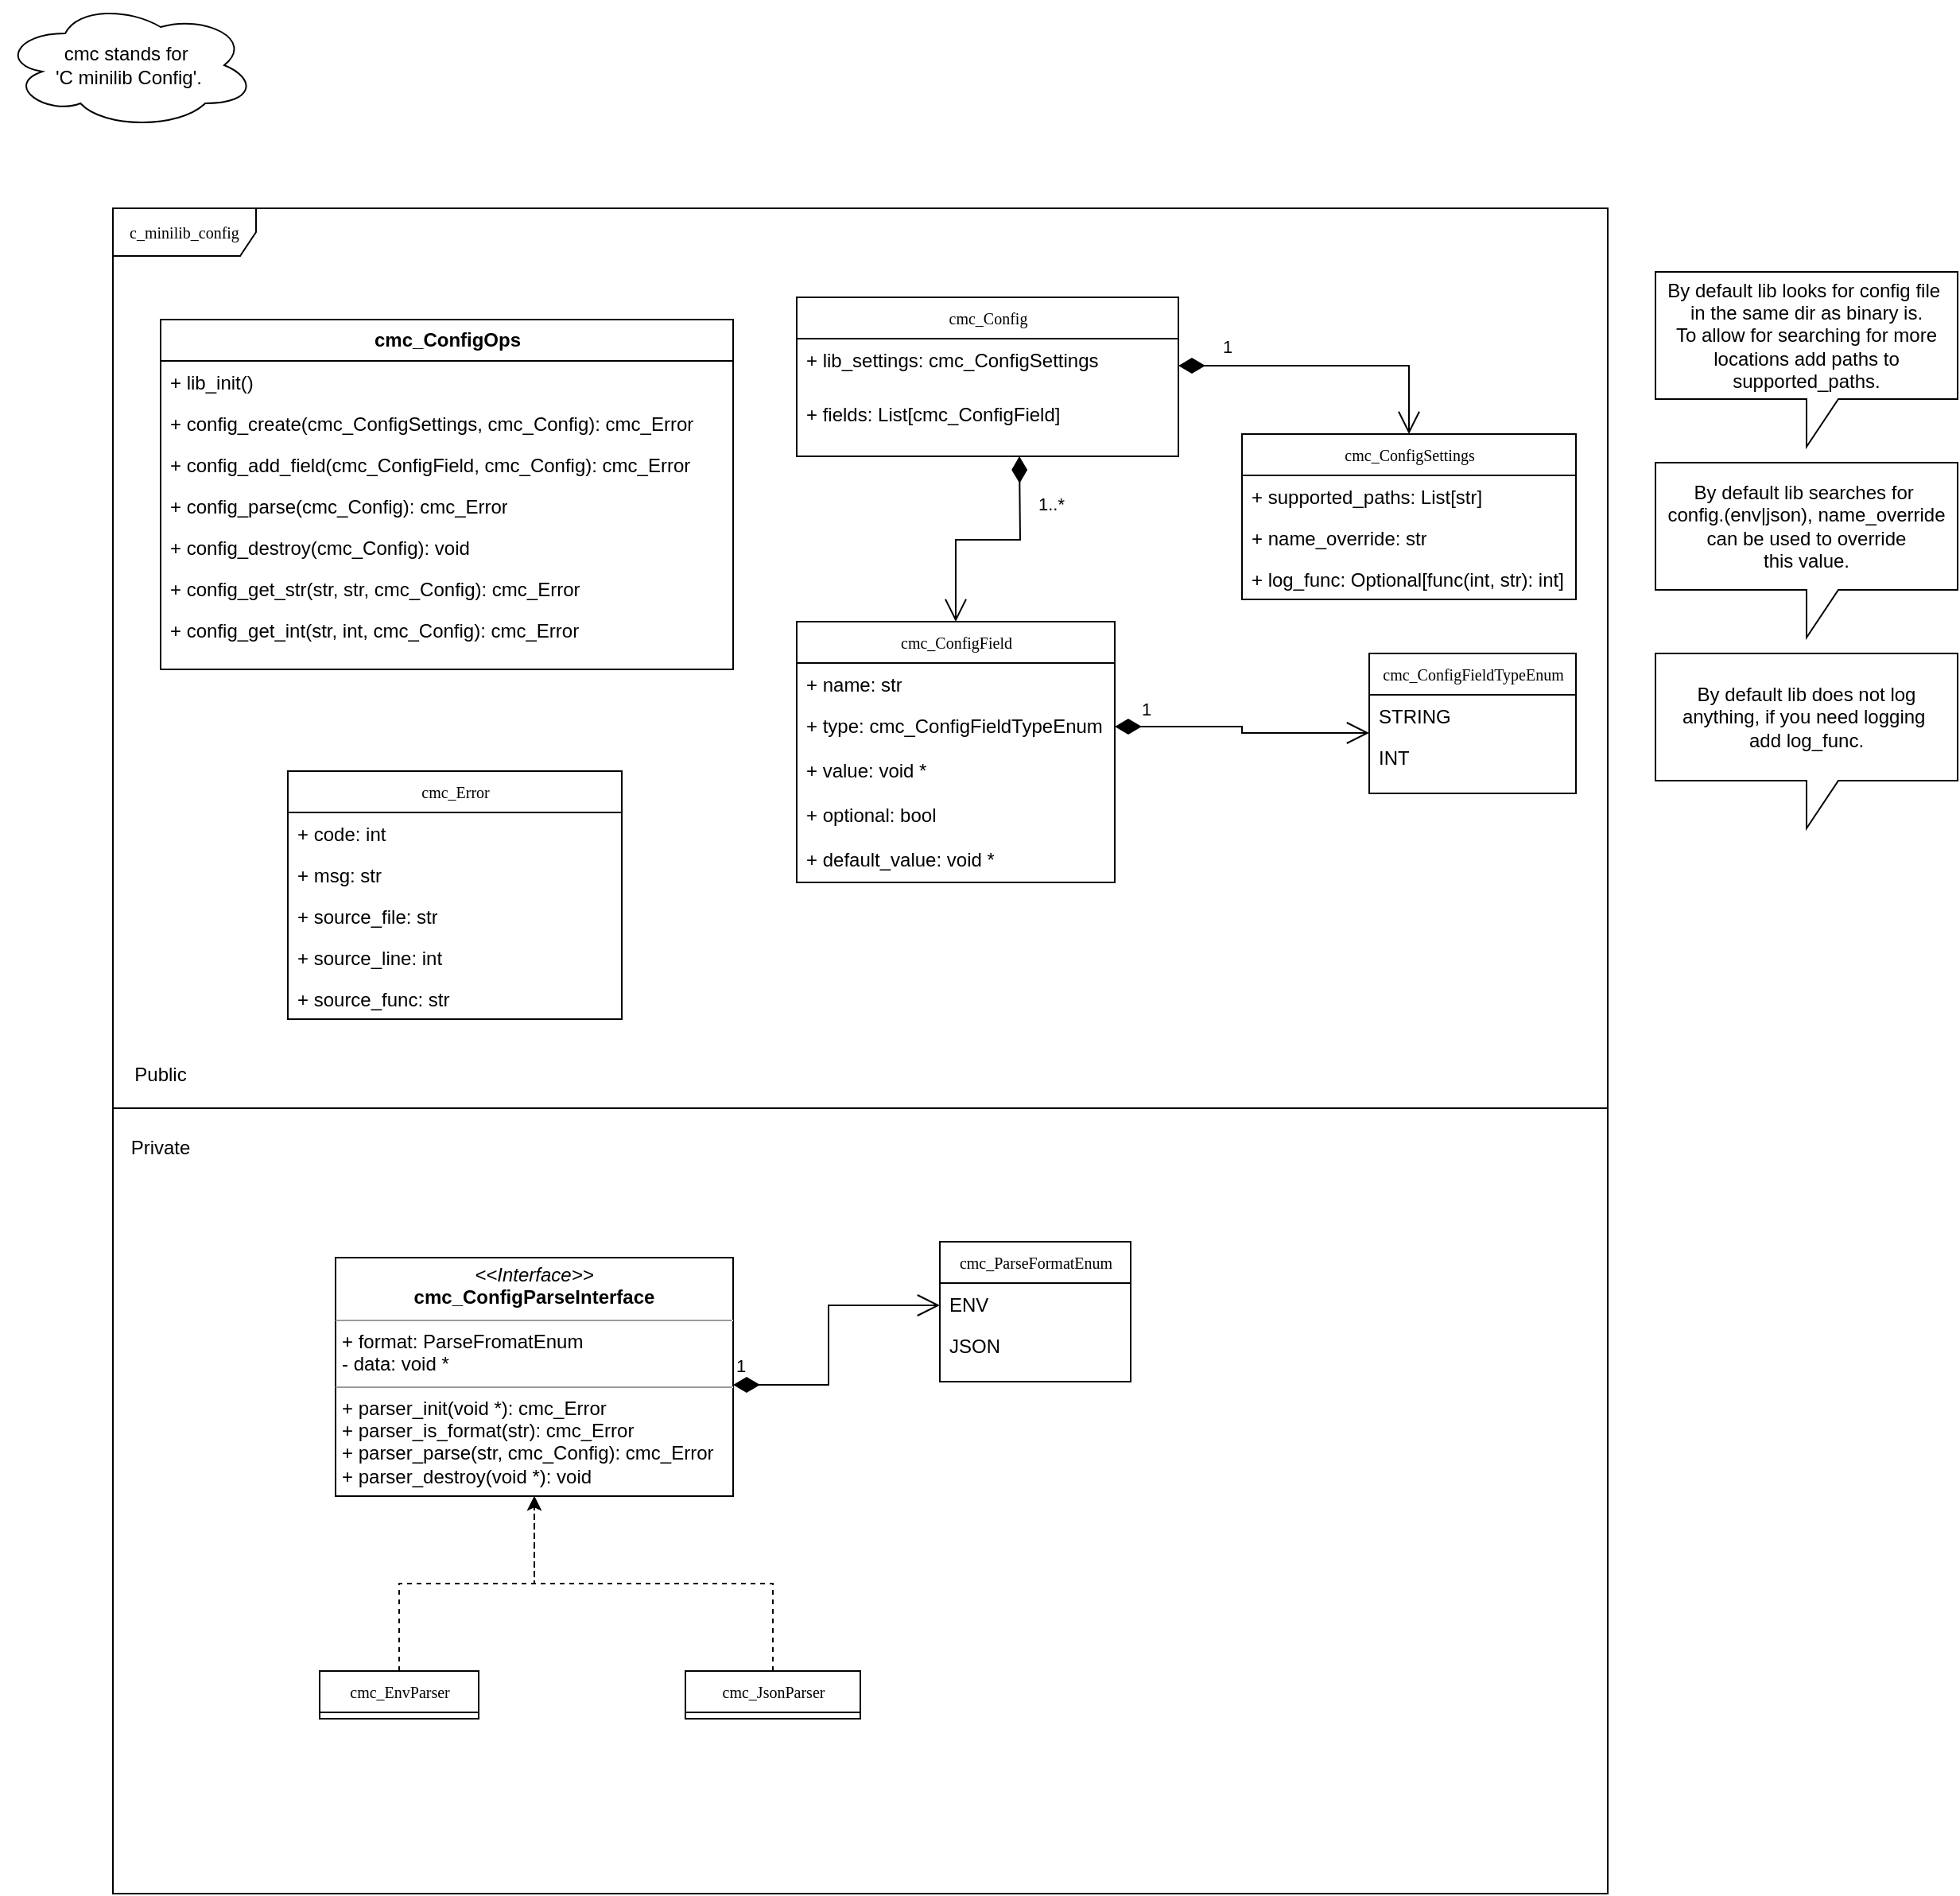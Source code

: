 <mxfile version="26.1.3" pages="2">
  <diagram name="Data structures" id="c4acf3e9-155e-7222-9cf6-157b1a14988f">
    <mxGraphModel dx="2106" dy="2691" grid="1" gridSize="10" guides="1" tooltips="1" connect="1" arrows="1" fold="1" page="1" pageScale="1" pageWidth="850" pageHeight="1100" background="none" math="0" shadow="0">
      <root>
        <mxCell id="0" />
        <mxCell id="1" parent="0" />
        <mxCell id="17acba5748e5396b-20" value="cmc_ConfigSettings" style="swimlane;html=1;fontStyle=0;childLayout=stackLayout;horizontal=1;startSize=26;fillColor=none;horizontalStack=0;resizeParent=1;resizeLast=0;collapsible=1;marginBottom=0;swimlaneFillColor=#ffffff;rounded=0;shadow=0;comic=0;labelBackgroundColor=none;strokeWidth=1;fontFamily=Verdana;fontSize=10;align=center;" parent="1" vertex="1">
          <mxGeometry x="730" y="182" width="210" height="104" as="geometry">
            <mxRectangle x="350" y="42" width="80" height="30" as="alternateBounds" />
          </mxGeometry>
        </mxCell>
        <mxCell id="17acba5748e5396b-21" value="+ supported_paths: List[str]" style="text;html=1;strokeColor=none;fillColor=none;align=left;verticalAlign=top;spacingLeft=4;spacingRight=4;whiteSpace=wrap;overflow=hidden;rotatable=0;points=[[0,0.5],[1,0.5]];portConstraint=eastwest;" parent="17acba5748e5396b-20" vertex="1">
          <mxGeometry y="26" width="210" height="26" as="geometry" />
        </mxCell>
        <mxCell id="17acba5748e5396b-24" value="+ name_override: str" style="text;html=1;strokeColor=none;fillColor=none;align=left;verticalAlign=top;spacingLeft=4;spacingRight=4;whiteSpace=wrap;overflow=hidden;rotatable=0;points=[[0,0.5],[1,0.5]];portConstraint=eastwest;" parent="17acba5748e5396b-20" vertex="1">
          <mxGeometry y="52" width="210" height="26" as="geometry" />
        </mxCell>
        <mxCell id="7bNe5wSm_ZK88d3_lxAd-1" value="+ log_func: Optional[func(int, str): int]" style="text;html=1;strokeColor=none;fillColor=none;align=left;verticalAlign=top;spacingLeft=4;spacingRight=4;whiteSpace=wrap;overflow=hidden;rotatable=0;points=[[0,0.5],[1,0.5]];portConstraint=eastwest;" vertex="1" parent="17acba5748e5396b-20">
          <mxGeometry y="78" width="210" height="26" as="geometry" />
        </mxCell>
        <mxCell id="fTavBBmCNY1JCzPe186X-1" value="cmc_Config" style="swimlane;html=1;fontStyle=0;childLayout=stackLayout;horizontal=1;startSize=26;fillColor=none;horizontalStack=0;resizeParent=1;resizeLast=0;collapsible=1;marginBottom=0;swimlaneFillColor=#ffffff;rounded=0;shadow=0;comic=0;labelBackgroundColor=none;strokeWidth=1;fontFamily=Verdana;fontSize=10;align=center;" parent="1" vertex="1">
          <mxGeometry x="450" y="96" width="240" height="100" as="geometry" />
        </mxCell>
        <mxCell id="fTavBBmCNY1JCzPe186X-3" value="+ lib_settings: cmc_ConfigSettings" style="text;html=1;strokeColor=none;fillColor=none;align=left;verticalAlign=top;spacingLeft=4;spacingRight=4;whiteSpace=wrap;overflow=hidden;rotatable=0;points=[[0,0.5],[1,0.5]];portConstraint=eastwest;" parent="fTavBBmCNY1JCzPe186X-1" vertex="1">
          <mxGeometry y="26" width="240" height="34" as="geometry" />
        </mxCell>
        <mxCell id="fTavBBmCNY1JCzPe186X-2" value="+ fields: List[cmc_ConfigField]" style="text;html=1;strokeColor=none;fillColor=none;align=left;verticalAlign=top;spacingLeft=4;spacingRight=4;whiteSpace=wrap;overflow=hidden;rotatable=0;points=[[0,0.5],[1,0.5]];portConstraint=eastwest;" parent="fTavBBmCNY1JCzPe186X-1" vertex="1">
          <mxGeometry y="60" width="240" height="26" as="geometry" />
        </mxCell>
        <mxCell id="fTavBBmCNY1JCzPe186X-5" value="cmc_ConfigField" style="swimlane;html=1;fontStyle=0;childLayout=stackLayout;horizontal=1;startSize=26;fillColor=none;horizontalStack=0;resizeParent=1;resizeLast=0;collapsible=1;marginBottom=0;swimlaneFillColor=#ffffff;rounded=0;shadow=0;comic=0;labelBackgroundColor=none;strokeWidth=1;fontFamily=Verdana;fontSize=10;align=center;" parent="1" vertex="1">
          <mxGeometry x="450" y="300" width="200" height="164" as="geometry" />
        </mxCell>
        <mxCell id="fTavBBmCNY1JCzPe186X-6" value="+ name: str" style="text;html=1;strokeColor=none;fillColor=none;align=left;verticalAlign=top;spacingLeft=4;spacingRight=4;whiteSpace=wrap;overflow=hidden;rotatable=0;points=[[0,0.5],[1,0.5]];portConstraint=eastwest;" parent="fTavBBmCNY1JCzPe186X-5" vertex="1">
          <mxGeometry y="26" width="200" height="26" as="geometry" />
        </mxCell>
        <mxCell id="fTavBBmCNY1JCzPe186X-7" value="+ type: cmc_ConfigFieldTypeEnum" style="text;html=1;strokeColor=none;fillColor=none;align=left;verticalAlign=top;spacingLeft=4;spacingRight=4;whiteSpace=wrap;overflow=hidden;rotatable=0;points=[[0,0.5],[1,0.5]];portConstraint=eastwest;" parent="fTavBBmCNY1JCzPe186X-5" vertex="1">
          <mxGeometry y="52" width="200" height="28" as="geometry" />
        </mxCell>
        <mxCell id="fTavBBmCNY1JCzPe186X-14" value="+ value: void *" style="text;html=1;strokeColor=none;fillColor=none;align=left;verticalAlign=top;spacingLeft=4;spacingRight=4;whiteSpace=wrap;overflow=hidden;rotatable=0;points=[[0,0.5],[1,0.5]];portConstraint=eastwest;" parent="fTavBBmCNY1JCzPe186X-5" vertex="1">
          <mxGeometry y="80" width="200" height="28" as="geometry" />
        </mxCell>
        <mxCell id="lc1ZYweIaqk8mt9GpcHj-3" value="+ optional: bool" style="text;html=1;strokeColor=none;fillColor=none;align=left;verticalAlign=top;spacingLeft=4;spacingRight=4;whiteSpace=wrap;overflow=hidden;rotatable=0;points=[[0,0.5],[1,0.5]];portConstraint=eastwest;" vertex="1" parent="fTavBBmCNY1JCzPe186X-5">
          <mxGeometry y="108" width="200" height="28" as="geometry" />
        </mxCell>
        <mxCell id="lc1ZYweIaqk8mt9GpcHj-2" value="+ default_value: void *" style="text;html=1;strokeColor=none;fillColor=none;align=left;verticalAlign=top;spacingLeft=4;spacingRight=4;whiteSpace=wrap;overflow=hidden;rotatable=0;points=[[0,0.5],[1,0.5]];portConstraint=eastwest;" vertex="1" parent="fTavBBmCNY1JCzPe186X-5">
          <mxGeometry y="136" width="200" height="28" as="geometry" />
        </mxCell>
        <mxCell id="fTavBBmCNY1JCzPe186X-10" value="cmc_ConfigFieldTypeEnum" style="swimlane;html=1;fontStyle=0;childLayout=stackLayout;horizontal=1;startSize=26;fillColor=none;horizontalStack=0;resizeParent=1;resizeLast=0;collapsible=1;marginBottom=0;swimlaneFillColor=#ffffff;rounded=0;shadow=0;comic=0;labelBackgroundColor=none;strokeWidth=1;fontFamily=Verdana;fontSize=10;align=center;" parent="1" vertex="1">
          <mxGeometry x="810" y="320" width="130" height="88" as="geometry" />
        </mxCell>
        <mxCell id="fTavBBmCNY1JCzPe186X-11" value="STRING" style="text;html=1;strokeColor=none;fillColor=none;align=left;verticalAlign=top;spacingLeft=4;spacingRight=4;whiteSpace=wrap;overflow=hidden;rotatable=0;points=[[0,0.5],[1,0.5]];portConstraint=eastwest;" parent="fTavBBmCNY1JCzPe186X-10" vertex="1">
          <mxGeometry y="26" width="130" height="26" as="geometry" />
        </mxCell>
        <mxCell id="fTavBBmCNY1JCzPe186X-12" value="INT" style="text;html=1;strokeColor=none;fillColor=none;align=left;verticalAlign=top;spacingLeft=4;spacingRight=4;whiteSpace=wrap;overflow=hidden;rotatable=0;points=[[0,0.5],[1,0.5]];portConstraint=eastwest;" parent="fTavBBmCNY1JCzPe186X-10" vertex="1">
          <mxGeometry y="52" width="130" height="26" as="geometry" />
        </mxCell>
        <mxCell id="fTavBBmCNY1JCzPe186X-25" value="1" style="endArrow=open;html=1;endSize=12;startArrow=diamondThin;startSize=14;startFill=1;edgeStyle=orthogonalEdgeStyle;align=left;verticalAlign=bottom;rounded=0;entryX=0;entryY=0.923;entryDx=0;entryDy=0;entryPerimeter=0;exitX=1;exitY=0.5;exitDx=0;exitDy=0;" parent="1" edge="1" target="fTavBBmCNY1JCzPe186X-11" source="fTavBBmCNY1JCzPe186X-7">
          <mxGeometry x="-0.818" y="2" relative="1" as="geometry">
            <mxPoint x="650" y="348" as="sourcePoint" />
            <mxPoint x="760" y="348" as="targetPoint" />
            <mxPoint as="offset" />
          </mxGeometry>
        </mxCell>
        <mxCell id="fTavBBmCNY1JCzPe186X-26" value="1..*" style="endArrow=open;html=1;endSize=12;startArrow=diamondThin;startSize=14;startFill=1;edgeStyle=orthogonalEdgeStyle;align=left;verticalAlign=bottom;rounded=0;entryX=0.5;entryY=0;entryDx=0;entryDy=0;" parent="1" target="fTavBBmCNY1JCzPe186X-5" edge="1">
          <mxGeometry x="-0.455" y="10" relative="1" as="geometry">
            <mxPoint x="590" y="196" as="sourcePoint" />
            <mxPoint x="730" y="186" as="targetPoint" />
            <mxPoint as="offset" />
          </mxGeometry>
        </mxCell>
        <mxCell id="fTavBBmCNY1JCzPe186X-27" value="1" style="endArrow=open;html=1;endSize=12;startArrow=diamondThin;startSize=14;startFill=1;edgeStyle=orthogonalEdgeStyle;align=left;verticalAlign=bottom;rounded=0;entryX=0.5;entryY=0;entryDx=0;entryDy=0;" parent="1" source="fTavBBmCNY1JCzPe186X-3" target="17acba5748e5396b-20" edge="1">
          <mxGeometry x="-0.728" y="3" relative="1" as="geometry">
            <mxPoint x="660" y="126" as="sourcePoint" />
            <mxPoint x="820" y="126" as="targetPoint" />
            <mxPoint as="offset" />
          </mxGeometry>
        </mxCell>
        <mxCell id="fTavBBmCNY1JCzPe186X-28" value="&lt;b style=&quot;font-family: Helvetica; font-size: 12px;&quot;&gt;cmc_ConfigOps&lt;/b&gt;" style="swimlane;html=1;fontStyle=0;childLayout=stackLayout;horizontal=1;startSize=26;fillColor=none;horizontalStack=0;resizeParent=1;resizeLast=0;collapsible=1;marginBottom=0;swimlaneFillColor=#ffffff;rounded=0;shadow=0;comic=0;labelBackgroundColor=none;strokeWidth=1;fontFamily=Verdana;fontSize=10;align=center;" parent="1" vertex="1">
          <mxGeometry x="50" y="110" width="360" height="220" as="geometry" />
        </mxCell>
        <mxCell id="fTavBBmCNY1JCzPe186X-30" value="+ lib_init()" style="text;html=1;strokeColor=none;fillColor=none;align=left;verticalAlign=top;spacingLeft=4;spacingRight=4;whiteSpace=wrap;overflow=hidden;rotatable=0;points=[[0,0.5],[1,0.5]];portConstraint=eastwest;" parent="fTavBBmCNY1JCzPe186X-28" vertex="1">
          <mxGeometry y="26" width="360" height="26" as="geometry" />
        </mxCell>
        <mxCell id="fTavBBmCNY1JCzPe186X-31" value="&lt;div&gt;+ config_create(cmc_ConfigSettings, cmc_Config): cmc_Error&lt;/div&gt;&lt;div&gt;&lt;br&gt;&lt;/div&gt;" style="text;html=1;strokeColor=none;fillColor=none;align=left;verticalAlign=top;spacingLeft=4;spacingRight=4;whiteSpace=wrap;overflow=hidden;rotatable=0;points=[[0,0.5],[1,0.5]];portConstraint=eastwest;" parent="fTavBBmCNY1JCzPe186X-28" vertex="1">
          <mxGeometry y="52" width="360" height="26" as="geometry" />
        </mxCell>
        <mxCell id="fTavBBmCNY1JCzPe186X-32" value="+ config_add_field(cmc_ConfigField, cmc_Config): cmc_Error" style="text;html=1;strokeColor=none;fillColor=none;align=left;verticalAlign=top;spacingLeft=4;spacingRight=4;whiteSpace=wrap;overflow=hidden;rotatable=0;points=[[0,0.5],[1,0.5]];portConstraint=eastwest;" parent="fTavBBmCNY1JCzPe186X-28" vertex="1">
          <mxGeometry y="78" width="360" height="26" as="geometry" />
        </mxCell>
        <mxCell id="fTavBBmCNY1JCzPe186X-33" value="&lt;div&gt;+ config_parse(cmc_Config): cmc_Error&lt;/div&gt;&lt;div&gt;&lt;br&gt;&lt;/div&gt;" style="text;html=1;strokeColor=none;fillColor=none;align=left;verticalAlign=top;spacingLeft=4;spacingRight=4;whiteSpace=wrap;overflow=hidden;rotatable=0;points=[[0,0.5],[1,0.5]];portConstraint=eastwest;" parent="fTavBBmCNY1JCzPe186X-28" vertex="1">
          <mxGeometry y="104" width="360" height="26" as="geometry" />
        </mxCell>
        <mxCell id="fTavBBmCNY1JCzPe186X-34" value="&lt;div&gt;+ config_destroy(cmc_Config): void&lt;/div&gt;&lt;div&gt;&lt;br&gt;&lt;/div&gt;&lt;div&gt;&lt;br&gt;&lt;/div&gt;" style="text;html=1;strokeColor=none;fillColor=none;align=left;verticalAlign=top;spacingLeft=4;spacingRight=4;whiteSpace=wrap;overflow=hidden;rotatable=0;points=[[0,0.5],[1,0.5]];portConstraint=eastwest;" parent="fTavBBmCNY1JCzPe186X-28" vertex="1">
          <mxGeometry y="130" width="360" height="26" as="geometry" />
        </mxCell>
        <mxCell id="fTavBBmCNY1JCzPe186X-35" value="+ config_get_str(str, str, cmc_Config): cmc_Error" style="text;html=1;strokeColor=none;fillColor=none;align=left;verticalAlign=top;spacingLeft=4;spacingRight=4;whiteSpace=wrap;overflow=hidden;rotatable=0;points=[[0,0.5],[1,0.5]];portConstraint=eastwest;" parent="fTavBBmCNY1JCzPe186X-28" vertex="1">
          <mxGeometry y="156" width="360" height="26" as="geometry" />
        </mxCell>
        <mxCell id="fTavBBmCNY1JCzPe186X-36" value="&lt;span style=&quot;text-wrap-mode: nowrap;&quot;&gt;+ config_get_int(str, int, cmc_Config): cmc_Error&lt;/span&gt;" style="text;html=1;strokeColor=none;fillColor=none;align=left;verticalAlign=top;spacingLeft=4;spacingRight=4;whiteSpace=wrap;overflow=hidden;rotatable=0;points=[[0,0.5],[1,0.5]];portConstraint=eastwest;" parent="fTavBBmCNY1JCzPe186X-28" vertex="1">
          <mxGeometry y="182" width="360" height="26" as="geometry" />
        </mxCell>
        <mxCell id="fTavBBmCNY1JCzPe186X-44" value="Public" style="text;html=1;align=center;verticalAlign=middle;whiteSpace=wrap;rounded=0;" parent="1" vertex="1">
          <mxGeometry x="20" y="570" width="60" height="30" as="geometry" />
        </mxCell>
        <mxCell id="fTavBBmCNY1JCzPe186X-45" value="Private" style="text;html=1;align=center;verticalAlign=middle;whiteSpace=wrap;rounded=0;" parent="1" vertex="1">
          <mxGeometry x="20" y="616" width="60" height="30" as="geometry" />
        </mxCell>
        <mxCell id="fTavBBmCNY1JCzPe186X-46" value="cmc_ParseFormatEnum" style="swimlane;html=1;fontStyle=0;childLayout=stackLayout;horizontal=1;startSize=26;fillColor=none;horizontalStack=0;resizeParent=1;resizeLast=0;collapsible=1;marginBottom=0;swimlaneFillColor=#ffffff;rounded=0;shadow=0;comic=0;labelBackgroundColor=none;strokeWidth=1;fontFamily=Verdana;fontSize=10;align=center;" parent="1" vertex="1">
          <mxGeometry x="540" y="690" width="120" height="88" as="geometry" />
        </mxCell>
        <mxCell id="fTavBBmCNY1JCzPe186X-47" value="ENV" style="text;html=1;strokeColor=none;fillColor=none;align=left;verticalAlign=top;spacingLeft=4;spacingRight=4;whiteSpace=wrap;overflow=hidden;rotatable=0;points=[[0,0.5],[1,0.5]];portConstraint=eastwest;" parent="fTavBBmCNY1JCzPe186X-46" vertex="1">
          <mxGeometry y="26" width="120" height="26" as="geometry" />
        </mxCell>
        <mxCell id="fTavBBmCNY1JCzPe186X-48" value="JSON" style="text;html=1;strokeColor=none;fillColor=none;align=left;verticalAlign=top;spacingLeft=4;spacingRight=4;whiteSpace=wrap;overflow=hidden;rotatable=0;points=[[0,0.5],[1,0.5]];portConstraint=eastwest;" parent="fTavBBmCNY1JCzPe186X-46" vertex="1">
          <mxGeometry y="52" width="120" height="26" as="geometry" />
        </mxCell>
        <mxCell id="fTavBBmCNY1JCzPe186X-52" value="&lt;p style=&quot;margin:0px;margin-top:4px;text-align:center;&quot;&gt;&lt;i&gt;&amp;lt;&amp;lt;Interface&amp;gt;&amp;gt;&lt;/i&gt;&lt;br&gt;&lt;b&gt;cmc_ConfigParseInterface&lt;/b&gt;&lt;/p&gt;&lt;hr size=&quot;1&quot;&gt;&lt;p style=&quot;margin:0px;margin-left:4px;&quot;&gt;+ format: ParseFromatEnum&lt;br&gt;&lt;/p&gt;&lt;p style=&quot;margin:0px;margin-left:4px;&quot;&gt;- data: void *&lt;/p&gt;&lt;hr size=&quot;1&quot;&gt;&lt;p style=&quot;margin:0px;margin-left:4px;&quot;&gt;+ parser_init(void *): cmc_Error&lt;br&gt;+ parser_is_format(str): cmc_Error&lt;/p&gt;&lt;p style=&quot;margin:0px;margin-left:4px;&quot;&gt;+ parser_parse(str, cmc_Config): cmc_Error&lt;br&gt;+ parser_destroy(void *): void&lt;/p&gt;" style="verticalAlign=top;align=left;overflow=fill;fontSize=12;fontFamily=Helvetica;html=1;rounded=0;shadow=0;comic=0;labelBackgroundColor=none;strokeWidth=1" parent="1" vertex="1">
          <mxGeometry x="160" y="700" width="250" height="150" as="geometry" />
        </mxCell>
        <mxCell id="fTavBBmCNY1JCzPe186X-64" value="" style="edgeStyle=orthogonalEdgeStyle;rounded=0;orthogonalLoop=1;jettySize=auto;html=1;dashed=1;" parent="1" source="fTavBBmCNY1JCzPe186X-54" target="fTavBBmCNY1JCzPe186X-52" edge="1">
          <mxGeometry relative="1" as="geometry" />
        </mxCell>
        <mxCell id="fTavBBmCNY1JCzPe186X-54" value="cmc_EnvParser" style="swimlane;html=1;fontStyle=0;childLayout=stackLayout;horizontal=1;startSize=26;fillColor=none;horizontalStack=0;resizeParent=1;resizeLast=0;collapsible=1;marginBottom=0;swimlaneFillColor=#ffffff;rounded=0;shadow=0;comic=0;labelBackgroundColor=none;strokeWidth=1;fontFamily=Verdana;fontSize=10;align=center;" parent="1" vertex="1" collapsed="1">
          <mxGeometry x="150" y="960" width="100" height="30" as="geometry">
            <mxRectangle x="60" y="770" width="160" height="70" as="alternateBounds" />
          </mxGeometry>
        </mxCell>
        <mxCell id="fTavBBmCNY1JCzPe186X-66" value="" style="edgeStyle=orthogonalEdgeStyle;rounded=0;orthogonalLoop=1;jettySize=auto;html=1;entryX=0.5;entryY=1;entryDx=0;entryDy=0;dashed=1;" parent="1" source="fTavBBmCNY1JCzPe186X-62" target="fTavBBmCNY1JCzPe186X-52" edge="1">
          <mxGeometry relative="1" as="geometry">
            <mxPoint x="460" y="845" as="targetPoint" />
          </mxGeometry>
        </mxCell>
        <mxCell id="fTavBBmCNY1JCzPe186X-62" value="cmc_JsonParser" style="swimlane;html=1;fontStyle=0;childLayout=stackLayout;horizontal=1;startSize=26;fillColor=none;horizontalStack=0;resizeParent=1;resizeLast=0;collapsible=1;marginBottom=0;swimlaneFillColor=#ffffff;rounded=0;shadow=0;comic=0;labelBackgroundColor=none;strokeWidth=1;fontFamily=Verdana;fontSize=10;align=center;" parent="1" vertex="1" collapsed="1">
          <mxGeometry x="380" y="960" width="110" height="30" as="geometry">
            <mxRectangle x="290" y="770" width="160" height="70" as="alternateBounds" />
          </mxGeometry>
        </mxCell>
        <mxCell id="fTavBBmCNY1JCzPe186X-67" value="1" style="endArrow=open;html=1;endSize=12;startArrow=diamondThin;startSize=14;startFill=1;edgeStyle=orthogonalEdgeStyle;align=left;verticalAlign=bottom;rounded=0;" parent="1" edge="1">
          <mxGeometry x="-1" y="3" relative="1" as="geometry">
            <mxPoint x="410" y="780" as="sourcePoint" />
            <mxPoint x="540" y="730" as="targetPoint" />
            <Array as="points">
              <mxPoint x="470" y="780" />
              <mxPoint x="470" y="730" />
            </Array>
          </mxGeometry>
        </mxCell>
        <mxCell id="fTavBBmCNY1JCzPe186X-71" value="cmc stands for&amp;nbsp;&lt;div&gt;&#39;C minilib Config&#39;.&lt;/div&gt;" style="ellipse;shape=cloud;whiteSpace=wrap;html=1;" parent="1" vertex="1">
          <mxGeometry x="-50" y="-90" width="160" height="80" as="geometry" />
        </mxCell>
        <mxCell id="JeHgaarmfqv1zzxnwQzg-4" value="By default lib searches for&amp;nbsp;&lt;br&gt;config.(env|json), name_override can be used to override&lt;div&gt;this value.&lt;/div&gt;" style="shape=callout;whiteSpace=wrap;html=1;perimeter=calloutPerimeter;" vertex="1" parent="1">
          <mxGeometry x="990" y="200" width="190" height="110" as="geometry" />
        </mxCell>
        <mxCell id="JeHgaarmfqv1zzxnwQzg-6" value="By default lib looks for config file&amp;nbsp;&lt;div&gt;in the same dir as binary is.&lt;/div&gt;&lt;div&gt;To allow for searching for more locations add paths to supported_paths.&lt;/div&gt;" style="shape=callout;whiteSpace=wrap;html=1;perimeter=calloutPerimeter;" vertex="1" parent="1">
          <mxGeometry x="990" y="80" width="190" height="110" as="geometry" />
        </mxCell>
        <mxCell id="fTavBBmCNY1JCzPe186X-43" value="" style="endArrow=none;html=1;rounded=0;" parent="1" edge="1">
          <mxGeometry width="50" height="50" relative="1" as="geometry">
            <mxPoint x="20" y="606" as="sourcePoint" />
            <mxPoint x="960" y="606" as="targetPoint" />
          </mxGeometry>
        </mxCell>
        <mxCell id="7bNe5wSm_ZK88d3_lxAd-2" value="By default lib does not log anything, if you need logging&amp;nbsp;&lt;br&gt;&lt;div&gt;add log_func.&lt;/div&gt;" style="shape=callout;whiteSpace=wrap;html=1;perimeter=calloutPerimeter;" vertex="1" parent="1">
          <mxGeometry x="990" y="320" width="190" height="110" as="geometry" />
        </mxCell>
        <mxCell id="BcuSxMNXjEnMker8WTlD-1" value="c_minilib_config" style="shape=umlFrame;whiteSpace=wrap;html=1;rounded=0;shadow=0;comic=0;labelBackgroundColor=none;strokeWidth=1;fontFamily=Verdana;fontSize=10;align=center;width=90;height=30;movable=1;resizable=1;rotatable=1;deletable=1;editable=1;locked=0;connectable=1;" vertex="1" parent="1">
          <mxGeometry x="20" y="40" width="940" height="1060" as="geometry" />
        </mxCell>
        <mxCell id="GeaBF2BKT7LQGTWZqZx1-1" value="cmc_Error" style="swimlane;html=1;fontStyle=0;childLayout=stackLayout;horizontal=1;startSize=26;fillColor=none;horizontalStack=0;resizeParent=1;resizeLast=0;collapsible=1;marginBottom=0;swimlaneFillColor=#ffffff;rounded=0;shadow=0;comic=0;labelBackgroundColor=none;strokeWidth=1;fontFamily=Verdana;fontSize=10;align=center;" vertex="1" parent="1">
          <mxGeometry x="130" y="394" width="210" height="156" as="geometry">
            <mxRectangle x="350" y="42" width="80" height="30" as="alternateBounds" />
          </mxGeometry>
        </mxCell>
        <mxCell id="GeaBF2BKT7LQGTWZqZx1-2" value="+ code: int" style="text;html=1;strokeColor=none;fillColor=none;align=left;verticalAlign=top;spacingLeft=4;spacingRight=4;whiteSpace=wrap;overflow=hidden;rotatable=0;points=[[0,0.5],[1,0.5]];portConstraint=eastwest;" vertex="1" parent="GeaBF2BKT7LQGTWZqZx1-1">
          <mxGeometry y="26" width="210" height="26" as="geometry" />
        </mxCell>
        <mxCell id="GeaBF2BKT7LQGTWZqZx1-3" value="+ msg: str" style="text;html=1;strokeColor=none;fillColor=none;align=left;verticalAlign=top;spacingLeft=4;spacingRight=4;whiteSpace=wrap;overflow=hidden;rotatable=0;points=[[0,0.5],[1,0.5]];portConstraint=eastwest;" vertex="1" parent="GeaBF2BKT7LQGTWZqZx1-1">
          <mxGeometry y="52" width="210" height="26" as="geometry" />
        </mxCell>
        <mxCell id="GeaBF2BKT7LQGTWZqZx1-4" value="+ source_file: str&lt;span style=&quot;color: rgba(0, 0, 0, 0); font-family: monospace; font-size: 0px; text-wrap-mode: nowrap;&quot;&gt;%3CmxGraphModel%3E%3Croot%3E%3CmxCell%20id%3D%220%22%2F%3E%3CmxCell%20id%3D%221%22%20parent%3D%220%22%2F%3E%3CmxCell%20id%3D%222%22%20value%3D%22cmc_ConfigSettings%22%20style%3D%22swimlane%3Bhtml%3D1%3BfontStyle%3D0%3BchildLayout%3DstackLayout%3Bhorizontal%3D1%3BstartSize%3D26%3BfillColor%3Dnone%3BhorizontalStack%3D0%3BresizeParent%3D1%3BresizeLast%3D0%3Bcollapsible%3D1%3BmarginBottom%3D0%3BswimlaneFillColor%3D%23ffffff%3Brounded%3D0%3Bshadow%3D0%3Bcomic%3D0%3BlabelBackgroundColor%3Dnone%3BstrokeWidth%3D1%3BfontFamily%3DVerdana%3BfontSize%3D10%3Balign%3Dcenter%3B%22%20vertex%3D%221%22%20parent%3D%221%22%3E%3CmxGeometry%20x%3D%22730%22%20y%3D%22182%22%20width%3D%22210%22%20height%3D%22104%22%20as%3D%22geometry%22%3E%3CmxRectangle%20x%3D%22350%22%20y%3D%2242%22%20width%3D%2280%22%20height%3D%2230%22%20as%3D%22alternateBounds%22%2F%3E%3C%2FmxGeometry%3E%3C%2FmxCell%3E%3CmxCell%20id%3D%223%22%20value%3D%22%2B%20supported_paths%3A%20List%5Bstr%5D%22%20style%3D%22text%3Bhtml%3D1%3BstrokeColor%3Dnone%3BfillColor%3Dnone%3Balign%3Dleft%3BverticalAlign%3Dtop%3BspacingLeft%3D4%3BspacingRight%3D4%3BwhiteSpace%3Dwrap%3Boverflow%3Dhidden%3Brotatable%3D0%3Bpoints%3D%5B%5B0%2C0.5%5D%2C%5B1%2C0.5%5D%5D%3BportConstraint%3Deastwest%3B%22%20vertex%3D%221%22%20parent%3D%222%22%3E%3CmxGeometry%20y%3D%2226%22%20width%3D%22210%22%20height%3D%2226%22%20as%3D%22geometry%22%2F%3E%3C%2FmxCell%3E%3CmxCell%20id%3D%224%22%20value%3D%22%2B%20name_override%3A%20str%22%20style%3D%22text%3Bhtml%3D1%3BstrokeColor%3Dnone%3BfillColor%3Dnone%3Balign%3Dleft%3BverticalAlign%3Dtop%3BspacingLeft%3D4%3BspacingRight%3D4%3BwhiteSpace%3Dwrap%3Boverflow%3Dhidden%3Brotatable%3D0%3Bpoints%3D%5B%5B0%2C0.5%5D%2C%5B1%2C0.5%5D%5D%3BportConstraint%3Deastwest%3B%22%20vertex%3D%221%22%20parent%3D%222%22%3E%3CmxGeometry%20y%3D%2252%22%20width%3D%22210%22%20height%3D%2226%22%20as%3D%22geometry%22%2F%3E%3C%2FmxCell%3E%3CmxCell%20id%3D%225%22%20value%3D%22%2B%20log_func%3A%20Optional%5Bfunc(int%2C%20str)%3A%20int%5D%22%20style%3D%22text%3Bhtml%3D1%3BstrokeColor%3Dnone%3BfillColor%3Dnone%3Balign%3Dleft%3BverticalAlign%3Dtop%3BspacingLeft%3D4%3BspacingRight%3D4%3BwhiteSpace%3Dwrap%3Boverflow%3Dhidden%3Brotatable%3D0%3Bpoints%3D%5B%5B0%2C0.5%5D%2C%5B1%2C0.5%5D%5D%3BportConstraint%3Deastwest%3B%22%20vertex%3D%221%22%20parent%3D%222%22%3E%3CmxGeometry%20y%3D%2278%22%20width%3D%22210%22%20height%3D%2226%22%20as%3D%22geometry%22%2F%3E%3C%2FmxCell%3E%3C%2Froot%3E%3C%2FmxGraphModel%3E&lt;/span&gt;" style="text;html=1;strokeColor=none;fillColor=none;align=left;verticalAlign=top;spacingLeft=4;spacingRight=4;whiteSpace=wrap;overflow=hidden;rotatable=0;points=[[0,0.5],[1,0.5]];portConstraint=eastwest;" vertex="1" parent="GeaBF2BKT7LQGTWZqZx1-1">
          <mxGeometry y="78" width="210" height="26" as="geometry" />
        </mxCell>
        <mxCell id="GeaBF2BKT7LQGTWZqZx1-9" value="+ source_line: int&lt;span style=&quot;color: rgba(0, 0, 0, 0); font-family: monospace; font-size: 0px; text-wrap-mode: nowrap;&quot;&gt;%3CmxGraphModel%3E%3Croot%3E%3CmxCell%20id%3D%220%22%2F%3E%3CmxCell%20id%3D%221%22%20parent%3D%220%22%2F%3E%3CmxCell%20id%3D%222%22%20value%3D%22cmc_ConfigSettings%22%20style%3D%22swimlane%3Bhtml%3D1%3BfontStyle%3D0%3BchildLayout%3DstackLayout%3Bhorizontal%3D1%3BstartSize%3D26%3BfillColor%3Dnone%3BhorizontalStack%3D0%3BresizeParent%3D1%3BresizeLast%3D0%3Bcollapsible%3D1%3BmarginBottom%3D0%3BswimlaneFillColor%3D%23ffffff%3Brounded%3D0%3Bshadow%3D0%3Bcomic%3D0%3BlabelBackgroundColor%3Dnone%3BstrokeWidth%3D1%3BfontFamily%3DVerdana%3BfontSize%3D10%3Balign%3Dcenter%3B%22%20vertex%3D%221%22%20parent%3D%221%22%3E%3CmxGeometry%20x%3D%22730%22%20y%3D%22182%22%20width%3D%22210%22%20height%3D%22104%22%20as%3D%22geometry%22%3E%3CmxRectangle%20x%3D%22350%22%20y%3D%2242%22%20width%3D%2280%22%20height%3D%2230%22%20as%3D%22alternateBounds%22%2F%3E%3C%2FmxGeometry%3E%3C%2FmxCell%3E%3CmxCell%20id%3D%223%22%20value%3D%22%2B%20supported_paths%3A%20List%5Bstr%5D%22%20style%3D%22text%3Bhtml%3D1%3BstrokeColor%3Dnone%3BfillColor%3Dnone%3Balign%3Dleft%3BverticalAlign%3Dtop%3BspacingLeft%3D4%3BspacingRight%3D4%3BwhiteSpace%3Dwrap%3Boverflow%3Dhidden%3Brotatable%3D0%3Bpoints%3D%5B%5B0%2C0.5%5D%2C%5B1%2C0.5%5D%5D%3BportConstraint%3Deastwest%3B%22%20vertex%3D%221%22%20parent%3D%222%22%3E%3CmxGeometry%20y%3D%2226%22%20width%3D%22210%22%20height%3D%2226%22%20as%3D%22geometry%22%2F%3E%3C%2FmxCell%3E%3CmxCell%20id%3D%224%22%20value%3D%22%2B%20name_override%3A%20str%22%20style%3D%22text%3Bhtml%3D1%3BstrokeColor%3Dnone%3BfillColor%3Dnone%3Balign%3Dleft%3BverticalAlign%3Dtop%3BspacingLeft%3D4%3BspacingRight%3D4%3BwhiteSpace%3Dwrap%3Boverflow%3Dhidden%3Brotatable%3D0%3Bpoints%3D%5B%5B0%2C0.5%5D%2C%5B1%2C0.5%5D%5D%3BportConstraint%3Deastwest%3B%22%20vertex%3D%221%22%20parent%3D%222%22%3E%3CmxGeometry%20y%3D%2252%22%20width%3D%22210%22%20height%3D%2226%22%20as%3D%22geometry%22%2F%3E%3C%2FmxCell%3E%3CmxCell%20id%3D%225%22%20value%3D%22%2B%20log_func%3A%20Optional%5Bfunc(int%2C%20str)%3A%20int%5D%22%20style%3D%22text%3Bhtml%3D1%3BstrokeColor%3Dnone%3BfillColor%3Dnone%3Balign%3Dleft%3BverticalAlign%3Dtop%3BspacingLeft%3D4%3BspacingRight%3D4%3BwhiteSpace%3Dwrap%3Boverflow%3Dhidden%3Brotatable%3D0%3Bpoints%3D%5B%5B0%2C0.5%5D%2C%5B1%2C0.5%5D%5D%3BportConstraint%3Deastwest%3B%22%20vertex%3D%221%22%20parent%3D%222%22%3E%3CmxGeometry%20y%3D%2278%22%20width%3D%22210%22%20height%3D%2226%22%20as%3D%22geometry%22%2F%3E%3C%2FmxCell%3E%3C%2Froot%3E%3C%2FmxGraphMode&lt;/span&gt;" style="text;html=1;strokeColor=none;fillColor=none;align=left;verticalAlign=top;spacingLeft=4;spacingRight=4;whiteSpace=wrap;overflow=hidden;rotatable=0;points=[[0,0.5],[1,0.5]];portConstraint=eastwest;" vertex="1" parent="GeaBF2BKT7LQGTWZqZx1-1">
          <mxGeometry y="104" width="210" height="26" as="geometry" />
        </mxCell>
        <mxCell id="GeaBF2BKT7LQGTWZqZx1-10" value="+ source_func: str&lt;span style=&quot;color: rgba(0, 0, 0, 0); font-family: monospace; font-size: 0px; text-wrap-mode: nowrap;&quot;&gt;%3CmxGraphModel%3E%3Croot%3E%3CmxCell%20id%3D%220%22%2F%3E%3CmxCell%20id%3D%221%22%20parent%3D%220%22%2F%3E%3CmxCell%20id%3D%222%22%20value%3D%22cmc_ConfigSettings%22%20style%3D%22swimlane%3Bhtml%3D1%3BfontStyle%3D0%3BchildLayout%3DstackLayout%3Bhorizontal%3D1%3BstartSize%3D26%3BfillColor%3Dnone%3BhorizontalStack%3D0%3BresizeParent%3D1%3BresizeLast%3D0%3Bcollapsible%3D1%3BmarginBottom%3D0%3BswimlaneFillColor%3D%23ffffff%3Brounded%3D0%3Bshadow%3D0%3Bcomic%3D0%3BlabelBackgroundColor%3Dnone%3BstrokeWidth%3D1%3BfontFamily%3DVerdana%3BfontSize%3D10%3Balign%3Dcenter%3B%22%20vertex%3D%221%22%20parent%3D%221%22%3E%3CmxGeometry%20x%3D%22730%22%20y%3D%22182%22%20width%3D%22210%22%20height%3D%22104%22%20as%3D%22geometry%22%3E%3CmxRectangle%20x%3D%22350%22%20y%3D%2242%22%20width%3D%2280%22%20height%3D%2230%22%20as%3D%22alternateBounds%22%2F%3E%3C%2FmxGeometry%3E%3C%2FmxCell%3E%3CmxCell%20id%3D%223%22%20value%3D%22%2B%20supported_paths%3A%20List%5Bstr%5D%22%20style%3D%22text%3Bhtml%3D1%3BstrokeColor%3Dnone%3BfillColor%3Dnone%3Balign%3Dleft%3BverticalAlign%3Dtop%3BspacingLeft%3D4%3BspacingRight%3D4%3BwhiteSpace%3Dwrap%3Boverflow%3Dhidden%3Brotatable%3D0%3Bpoints%3D%5B%5B0%2C0.5%5D%2C%5B1%2C0.5%5D%5D%3BportConstraint%3Deastwest%3B%22%20vertex%3D%221%22%20parent%3D%222%22%3E%3CmxGeometry%20y%3D%2226%22%20width%3D%22210%22%20height%3D%2226%22%20as%3D%22geometry%22%2F%3E%3C%2FmxCell%3E%3CmxCell%20id%3D%224%22%20value%3D%22%2B%20name_override%3A%20str%22%20style%3D%22text%3Bhtml%3D1%3BstrokeColor%3Dnone%3BfillColor%3Dnone%3Balign%3Dleft%3BverticalAlign%3Dtop%3BspacingLeft%3D4%3BspacingRight%3D4%3BwhiteSpace%3Dwrap%3Boverflow%3Dhidden%3Brotatable%3D0%3Bpoints%3D%5B%5B0%2C0.5%5D%2C%5B1%2C0.5%5D%5D%3BportConstraint%3Deastwest%3B%22%20vertex%3D%221%22%20parent%3D%222%22%3E%3CmxGeometry%20y%3D%2252%22%20width%3D%22210%22%20height%3D%2226%22%20as%3D%22geometry%22%2F%3E%3C%2FmxCell%3E%3CmxCell%20id%3D%225%22%20value%3D%22%2B%20log_func%3A%20Optional%5Bfunc(int%2C%20str)%3A%20int%5D%22%20style%3D%22text%3Bhtml%3D1%3BstrokeColor%3Dnone%3BfillColor%3Dnone%3Balign%3Dleft%3BverticalAlign%3Dtop%3BspacingLeft%3D4%3BspacingRight%3D4%3BwhiteSpace%3Dwrap%3Boverflow%3Dhidden%3Brotatable%3D0%3Bpoints%3D%5B%5B0%2C0.5%5D%2C%5B1%2C0.5%5D%5D%3BportConstraint%3Deastwest%3B%22%20vertex%3D%221%22%20parent%3D%222%22%3E%3CmxGeometry%20y%3D%2278%22%20width%3D%22210%22%20height%3D%2226%22%20as%3D%22geometry%22%2F%3E%3C%2FmxCell%3E%3C%2Froot%3E%3C%2FmxGraphModel%3E&lt;/span&gt;" style="text;html=1;strokeColor=none;fillColor=none;align=left;verticalAlign=top;spacingLeft=4;spacingRight=4;whiteSpace=wrap;overflow=hidden;rotatable=0;points=[[0,0.5],[1,0.5]];portConstraint=eastwest;" vertex="1" parent="GeaBF2BKT7LQGTWZqZx1-1">
          <mxGeometry y="130" width="210" height="26" as="geometry" />
        </mxCell>
      </root>
    </mxGraphModel>
  </diagram>
  <diagram id="eSAZJckSD9APAwyUzNQQ" name="Flow">
    <mxGraphModel dx="866" dy="1121" grid="1" gridSize="10" guides="1" tooltips="1" connect="1" arrows="1" fold="1" page="1" pageScale="1" pageWidth="850" pageHeight="1100" math="0" shadow="0">
      <root>
        <mxCell id="0" />
        <mxCell id="1" parent="0" />
        <mxCell id="dh92VzLmvfLHDKW4ut8s-1" value="Thread 1" style="swimlane;whiteSpace=wrap" vertex="1" parent="1">
          <mxGeometry x="164.5" y="128" width="280" height="570" as="geometry" />
        </mxCell>
        <mxCell id="dh92VzLmvfLHDKW4ut8s-2" value="" style="ellipse;shape=startState;fillColor=#000000;strokeColor=#ff0000;" vertex="1" parent="dh92VzLmvfLHDKW4ut8s-1">
          <mxGeometry x="100" y="40" width="30" height="30" as="geometry" />
        </mxCell>
        <mxCell id="dh92VzLmvfLHDKW4ut8s-3" value="" style="edgeStyle=elbowEdgeStyle;elbow=horizontal;verticalAlign=bottom;endArrow=open;endSize=8;strokeColor=#FF0000;endFill=1;rounded=0" edge="1" parent="dh92VzLmvfLHDKW4ut8s-1" source="dh92VzLmvfLHDKW4ut8s-2" target="dh92VzLmvfLHDKW4ut8s-4">
          <mxGeometry x="100" y="40" as="geometry">
            <mxPoint x="115" y="110" as="targetPoint" />
          </mxGeometry>
        </mxCell>
        <mxCell id="dh92VzLmvfLHDKW4ut8s-4" value="idle" style="" vertex="1" parent="dh92VzLmvfLHDKW4ut8s-1">
          <mxGeometry x="60" y="110" width="110" height="50" as="geometry" />
        </mxCell>
        <mxCell id="dh92VzLmvfLHDKW4ut8s-5" value="user action" style="" vertex="1" parent="dh92VzLmvfLHDKW4ut8s-1">
          <mxGeometry x="60" y="220" width="110" height="50" as="geometry" />
        </mxCell>
        <mxCell id="dh92VzLmvfLHDKW4ut8s-6" value="" style="endArrow=open;strokeColor=#FF0000;endFill=1;rounded=0" edge="1" parent="dh92VzLmvfLHDKW4ut8s-1" source="dh92VzLmvfLHDKW4ut8s-4" target="dh92VzLmvfLHDKW4ut8s-5">
          <mxGeometry relative="1" as="geometry" />
        </mxCell>
        <mxCell id="dh92VzLmvfLHDKW4ut8s-7" value="post command" style="" vertex="1" parent="dh92VzLmvfLHDKW4ut8s-1">
          <mxGeometry x="60" y="325" width="110" height="50" as="geometry" />
        </mxCell>
        <mxCell id="dh92VzLmvfLHDKW4ut8s-8" value="" style="endArrow=open;strokeColor=#FF0000;endFill=1;rounded=0" edge="1" parent="dh92VzLmvfLHDKW4ut8s-1" source="dh92VzLmvfLHDKW4ut8s-5" target="dh92VzLmvfLHDKW4ut8s-7">
          <mxGeometry relative="1" as="geometry" />
        </mxCell>
        <mxCell id="dh92VzLmvfLHDKW4ut8s-9" value="" style="edgeStyle=elbowEdgeStyle;elbow=horizontal;strokeColor=#FF0000;endArrow=open;endFill=1;rounded=0" edge="1" parent="dh92VzLmvfLHDKW4ut8s-1" source="dh92VzLmvfLHDKW4ut8s-7" target="dh92VzLmvfLHDKW4ut8s-4">
          <mxGeometry width="100" height="100" relative="1" as="geometry">
            <mxPoint x="160" y="290" as="sourcePoint" />
            <mxPoint x="260" y="190" as="targetPoint" />
            <Array as="points">
              <mxPoint x="30" y="250" />
            </Array>
          </mxGeometry>
        </mxCell>
        <mxCell id="dh92VzLmvfLHDKW4ut8s-10" value="Thread 2" style="swimlane;whiteSpace=wrap" vertex="1" parent="1">
          <mxGeometry x="444.5" y="128" width="280" height="570" as="geometry" />
        </mxCell>
        <mxCell id="dh92VzLmvfLHDKW4ut8s-11" value="" style="ellipse;shape=startState;fillColor=#000000;strokeColor=#ff0000;" vertex="1" parent="dh92VzLmvfLHDKW4ut8s-10">
          <mxGeometry x="60" y="40" width="30" height="30" as="geometry" />
        </mxCell>
        <mxCell id="dh92VzLmvfLHDKW4ut8s-12" value="" style="edgeStyle=elbowEdgeStyle;elbow=horizontal;verticalAlign=bottom;endArrow=open;endSize=8;strokeColor=#FF0000;endFill=1;rounded=0" edge="1" parent="dh92VzLmvfLHDKW4ut8s-10" source="dh92VzLmvfLHDKW4ut8s-11" target="dh92VzLmvfLHDKW4ut8s-13">
          <mxGeometry x="40" y="20" as="geometry">
            <mxPoint x="55" y="90" as="targetPoint" />
          </mxGeometry>
        </mxCell>
        <mxCell id="dh92VzLmvfLHDKW4ut8s-13" value="idle" style="" vertex="1" parent="dh92VzLmvfLHDKW4ut8s-10">
          <mxGeometry x="20" y="110" width="110" height="50" as="geometry" />
        </mxCell>
        <mxCell id="dh92VzLmvfLHDKW4ut8s-14" value="check for &#xa;new commands" style="" vertex="1" parent="dh92VzLmvfLHDKW4ut8s-10">
          <mxGeometry x="20" y="220" width="110" height="50" as="geometry" />
        </mxCell>
        <mxCell id="dh92VzLmvfLHDKW4ut8s-15" value="" style="endArrow=open;strokeColor=#FF0000;endFill=1;rounded=0" edge="1" parent="dh92VzLmvfLHDKW4ut8s-10" source="dh92VzLmvfLHDKW4ut8s-13" target="dh92VzLmvfLHDKW4ut8s-14">
          <mxGeometry relative="1" as="geometry" />
        </mxCell>
        <mxCell id="dh92VzLmvfLHDKW4ut8s-16" value="command queue" style="" vertex="1" parent="dh92VzLmvfLHDKW4ut8s-10">
          <mxGeometry x="20" y="325" width="110" height="50" as="geometry" />
        </mxCell>
        <mxCell id="dh92VzLmvfLHDKW4ut8s-17" value="" style="endArrow=open;strokeColor=#FF0000;endFill=1;rounded=0" edge="1" parent="dh92VzLmvfLHDKW4ut8s-10" source="dh92VzLmvfLHDKW4ut8s-14" target="dh92VzLmvfLHDKW4ut8s-16">
          <mxGeometry relative="1" as="geometry" />
        </mxCell>
        <mxCell id="dh92VzLmvfLHDKW4ut8s-18" value="queue empty" style="rhombus;fillColor=#ffffc0;strokeColor=#ff0000;" vertex="1" parent="dh92VzLmvfLHDKW4ut8s-10">
          <mxGeometry x="150" y="225" width="80" height="40" as="geometry" />
        </mxCell>
        <mxCell id="dh92VzLmvfLHDKW4ut8s-19" value="yes" style="edgeStyle=elbowEdgeStyle;elbow=horizontal;align=left;verticalAlign=bottom;endArrow=open;endSize=8;strokeColor=#FF0000;exitX=0.5;exitY=0;endFill=1;rounded=0;entryX=0.75;entryY=0.5;entryPerimeter=0" edge="1" parent="dh92VzLmvfLHDKW4ut8s-10" source="dh92VzLmvfLHDKW4ut8s-18" target="dh92VzLmvfLHDKW4ut8s-22">
          <mxGeometry x="-1" relative="1" as="geometry">
            <mxPoint x="160" y="150" as="targetPoint" />
            <Array as="points">
              <mxPoint x="190" y="180" />
            </Array>
          </mxGeometry>
        </mxCell>
        <mxCell id="dh92VzLmvfLHDKW4ut8s-20" value="no" style="edgeStyle=elbowEdgeStyle;elbow=horizontal;align=left;verticalAlign=top;endArrow=open;endSize=8;strokeColor=#FF0000;endFill=1;rounded=0" edge="1" parent="dh92VzLmvfLHDKW4ut8s-10" source="dh92VzLmvfLHDKW4ut8s-18" target="dh92VzLmvfLHDKW4ut8s-24">
          <mxGeometry x="-1" relative="1" as="geometry">
            <mxPoint x="190" y="305" as="targetPoint" />
          </mxGeometry>
        </mxCell>
        <mxCell id="dh92VzLmvfLHDKW4ut8s-21" value="" style="endArrow=open;strokeColor=#FF0000;endFill=1;rounded=0" edge="1" parent="dh92VzLmvfLHDKW4ut8s-10" source="dh92VzLmvfLHDKW4ut8s-14" target="dh92VzLmvfLHDKW4ut8s-18">
          <mxGeometry relative="1" as="geometry" />
        </mxCell>
        <mxCell id="dh92VzLmvfLHDKW4ut8s-22" value="" style="shape=line;strokeWidth=6;strokeColor=#ff0000;rotation=90" vertex="1" parent="dh92VzLmvfLHDKW4ut8s-10">
          <mxGeometry x="130" y="127.5" width="50" height="15" as="geometry" />
        </mxCell>
        <mxCell id="dh92VzLmvfLHDKW4ut8s-23" value="" style="edgeStyle=elbowEdgeStyle;elbow=horizontal;verticalAlign=bottom;endArrow=open;endSize=8;strokeColor=#FF0000;endFill=1;rounded=0" edge="1" parent="dh92VzLmvfLHDKW4ut8s-10" source="dh92VzLmvfLHDKW4ut8s-22" target="dh92VzLmvfLHDKW4ut8s-13">
          <mxGeometry x="130" y="90" as="geometry">
            <mxPoint x="230" y="140" as="targetPoint" />
          </mxGeometry>
        </mxCell>
        <mxCell id="dh92VzLmvfLHDKW4ut8s-24" value="dispatch&#xa;command&#xa;worker thread" style="" vertex="1" parent="dh92VzLmvfLHDKW4ut8s-10">
          <mxGeometry x="140" y="325" width="110" height="50" as="geometry" />
        </mxCell>
        <mxCell id="dh92VzLmvfLHDKW4ut8s-25" value="critical&#xa;section" style="shape=note;whiteSpace=wrap;size=17" vertex="1" parent="dh92VzLmvfLHDKW4ut8s-10">
          <mxGeometry x="105" y="490" width="100" height="50" as="geometry" />
        </mxCell>
        <mxCell id="dh92VzLmvfLHDKW4ut8s-26" value="" style="endArrow=none;strokeColor=#FF0000;endFill=0;rounded=0;dashed=1" edge="1" parent="dh92VzLmvfLHDKW4ut8s-10" source="dh92VzLmvfLHDKW4ut8s-16" target="dh92VzLmvfLHDKW4ut8s-25">
          <mxGeometry relative="1" as="geometry" />
        </mxCell>
        <mxCell id="dh92VzLmvfLHDKW4ut8s-27" value="" style="whiteSpace=wrap;strokeColor=#FF0000;fillColor=#FF0000" vertex="1" parent="dh92VzLmvfLHDKW4ut8s-10">
          <mxGeometry x="245" y="395" width="5" height="45" as="geometry" />
        </mxCell>
        <mxCell id="dh92VzLmvfLHDKW4ut8s-28" value="" style="edgeStyle=elbowEdgeStyle;elbow=horizontal;entryX=0;entryY=0.5;strokeColor=#FF0000;endArrow=open;endFill=1;rounded=0" edge="1" parent="dh92VzLmvfLHDKW4ut8s-10" source="dh92VzLmvfLHDKW4ut8s-24" target="dh92VzLmvfLHDKW4ut8s-27">
          <mxGeometry width="100" height="100" relative="1" as="geometry">
            <mxPoint x="60" y="480" as="sourcePoint" />
            <mxPoint x="160" y="380" as="targetPoint" />
            <Array as="points">
              <mxPoint x="195" y="400" />
            </Array>
          </mxGeometry>
        </mxCell>
        <mxCell id="dh92VzLmvfLHDKW4ut8s-29" value="Thread 3" style="swimlane;whiteSpace=wrap" vertex="1" parent="1">
          <mxGeometry x="724.5" y="128" width="280" height="570" as="geometry" />
        </mxCell>
        <mxCell id="dh92VzLmvfLHDKW4ut8s-30" value="process&#xa;command" style="" vertex="1" parent="dh92VzLmvfLHDKW4ut8s-29">
          <mxGeometry x="90" y="405" width="110" height="50" as="geometry" />
        </mxCell>
        <mxCell id="dh92VzLmvfLHDKW4ut8s-31" value="" style="edgeStyle=elbowEdgeStyle;elbow=horizontal;strokeColor=#FF0000;endArrow=open;endFill=1;rounded=0;entryX=0.25;entryY=0.5;entryPerimeter=0" edge="1" parent="dh92VzLmvfLHDKW4ut8s-29" target="dh92VzLmvfLHDKW4ut8s-22">
          <mxGeometry width="100" height="100" relative="1" as="geometry">
            <mxPoint x="-30" y="410" as="sourcePoint" />
            <mxPoint x="-120" y="120" as="targetPoint" />
            <Array as="points">
              <mxPoint x="-10" y="135" />
            </Array>
          </mxGeometry>
        </mxCell>
        <mxCell id="dh92VzLmvfLHDKW4ut8s-32" value="" style="edgeStyle=none;strokeColor=#FF0000;endArrow=open;endFill=1;rounded=0" edge="1" parent="dh92VzLmvfLHDKW4ut8s-29" target="dh92VzLmvfLHDKW4ut8s-30">
          <mxGeometry width="100" height="100" relative="1" as="geometry">
            <mxPoint x="-30" y="429.5" as="sourcePoint" />
            <mxPoint x="90" y="429.5" as="targetPoint" />
          </mxGeometry>
        </mxCell>
        <mxCell id="dh92VzLmvfLHDKW4ut8s-33" value="" style="ellipse;shape=endState;fillColor=#000000;strokeColor=#ff0000" vertex="1" parent="dh92VzLmvfLHDKW4ut8s-29">
          <mxGeometry x="130" y="500" width="30" height="30" as="geometry" />
        </mxCell>
        <mxCell id="dh92VzLmvfLHDKW4ut8s-34" value="" style="endArrow=open;strokeColor=#FF0000;endFill=1;rounded=0" edge="1" parent="dh92VzLmvfLHDKW4ut8s-29" source="dh92VzLmvfLHDKW4ut8s-30" target="dh92VzLmvfLHDKW4ut8s-33">
          <mxGeometry relative="1" as="geometry" />
        </mxCell>
        <mxCell id="dh92VzLmvfLHDKW4ut8s-35" value="" style="endArrow=open;strokeColor=#FF0000;endFill=1;rounded=0" edge="1" parent="1" source="dh92VzLmvfLHDKW4ut8s-7" target="dh92VzLmvfLHDKW4ut8s-16">
          <mxGeometry relative="1" as="geometry" />
        </mxCell>
        <mxCell id="dh92VzLmvfLHDKW4ut8s-36" value="c minilib config" style="swimlane;whiteSpace=wrap" vertex="1" parent="1">
          <mxGeometry x="130" y="880" width="280" height="800" as="geometry" />
        </mxCell>
        <mxCell id="dh92VzLmvfLHDKW4ut8s-37" value="" style="ellipse;shape=startState;fillColor=#000000;strokeColor=#ff0000;" vertex="1" parent="dh92VzLmvfLHDKW4ut8s-36">
          <mxGeometry x="100" y="40" width="30" height="30" as="geometry" />
        </mxCell>
        <mxCell id="dh92VzLmvfLHDKW4ut8s-38" value="" style="edgeStyle=elbowEdgeStyle;elbow=horizontal;verticalAlign=bottom;endArrow=open;endSize=8;strokeColor=#FF0000;endFill=1;rounded=0" edge="1" parent="dh92VzLmvfLHDKW4ut8s-36" source="dh92VzLmvfLHDKW4ut8s-37" target="dh92VzLmvfLHDKW4ut8s-39">
          <mxGeometry x="100" y="40" as="geometry">
            <mxPoint x="115" y="110" as="targetPoint" />
          </mxGeometry>
        </mxCell>
        <mxCell id="dh92VzLmvfLHDKW4ut8s-39" value="initiate library" style="" vertex="1" parent="dh92VzLmvfLHDKW4ut8s-36">
          <mxGeometry x="60" y="110" width="110" height="50" as="geometry" />
        </mxCell>
        <mxCell id="dh92VzLmvfLHDKW4ut8s-40" value="create config" style="" vertex="1" parent="dh92VzLmvfLHDKW4ut8s-36">
          <mxGeometry x="60" y="220" width="110" height="50" as="geometry" />
        </mxCell>
        <mxCell id="dh92VzLmvfLHDKW4ut8s-41" value="" style="endArrow=open;strokeColor=#FF0000;endFill=1;rounded=0" edge="1" parent="dh92VzLmvfLHDKW4ut8s-36" source="dh92VzLmvfLHDKW4ut8s-39" target="dh92VzLmvfLHDKW4ut8s-40">
          <mxGeometry relative="1" as="geometry" />
        </mxCell>
        <mxCell id="dh92VzLmvfLHDKW4ut8s-42" value="add fields" style="" vertex="1" parent="dh92VzLmvfLHDKW4ut8s-36">
          <mxGeometry x="60" y="325" width="110" height="50" as="geometry" />
        </mxCell>
        <mxCell id="dh92VzLmvfLHDKW4ut8s-43" value="" style="endArrow=open;strokeColor=#FF0000;endFill=1;rounded=0" edge="1" parent="dh92VzLmvfLHDKW4ut8s-36" source="dh92VzLmvfLHDKW4ut8s-40" target="dh92VzLmvfLHDKW4ut8s-42">
          <mxGeometry relative="1" as="geometry" />
        </mxCell>
        <mxCell id="dh92VzLmvfLHDKW4ut8s-46" value="parse_config" style="" vertex="1" parent="dh92VzLmvfLHDKW4ut8s-36">
          <mxGeometry x="60" y="430" width="110" height="50" as="geometry" />
        </mxCell>
        <mxCell id="dh92VzLmvfLHDKW4ut8s-47" value="" style="endArrow=open;strokeColor=#FF0000;endFill=1;rounded=0" edge="1" parent="dh92VzLmvfLHDKW4ut8s-36" target="dh92VzLmvfLHDKW4ut8s-46">
          <mxGeometry relative="1" as="geometry">
            <mxPoint x="115" y="375" as="sourcePoint" />
          </mxGeometry>
        </mxCell>
        <mxCell id="dh92VzLmvfLHDKW4ut8s-48" value="use config&#xa;(get funcs)" style="" vertex="1" parent="dh92VzLmvfLHDKW4ut8s-36">
          <mxGeometry x="60" y="535" width="110" height="50" as="geometry" />
        </mxCell>
        <mxCell id="dh92VzLmvfLHDKW4ut8s-49" value="" style="endArrow=open;strokeColor=#FF0000;endFill=1;rounded=0" edge="1" parent="dh92VzLmvfLHDKW4ut8s-36" target="dh92VzLmvfLHDKW4ut8s-48">
          <mxGeometry relative="1" as="geometry">
            <mxPoint x="115" y="480" as="sourcePoint" />
          </mxGeometry>
        </mxCell>
        <mxCell id="e1Vnlqy58jGOIDbIs_X0-3" value="destroy config" style="" vertex="1" parent="dh92VzLmvfLHDKW4ut8s-36">
          <mxGeometry x="60" y="640" width="110" height="50" as="geometry" />
        </mxCell>
        <mxCell id="e1Vnlqy58jGOIDbIs_X0-4" value="" style="endArrow=open;strokeColor=#FF0000;endFill=1;rounded=0" edge="1" parent="dh92VzLmvfLHDKW4ut8s-36" target="e1Vnlqy58jGOIDbIs_X0-3">
          <mxGeometry relative="1" as="geometry">
            <mxPoint x="115" y="585" as="sourcePoint" />
          </mxGeometry>
        </mxCell>
        <mxCell id="e1Vnlqy58jGOIDbIs_X0-5" value="" style="ellipse;html=1;shape=endState;fillColor=#000000;strokeColor=#ff0000;" vertex="1" parent="dh92VzLmvfLHDKW4ut8s-36">
          <mxGeometry x="100" y="730" width="30" height="30" as="geometry" />
        </mxCell>
        <mxCell id="e1Vnlqy58jGOIDbIs_X0-6" value="" style="edgeStyle=elbowEdgeStyle;elbow=horizontal;verticalAlign=bottom;endArrow=open;endSize=8;strokeColor=#FF0000;endFill=1;rounded=0" edge="1" parent="dh92VzLmvfLHDKW4ut8s-36">
          <mxGeometry x="-30" y="-840" as="geometry">
            <mxPoint x="114.97" y="730" as="targetPoint" />
            <mxPoint x="114.97" y="690" as="sourcePoint" />
          </mxGeometry>
        </mxCell>
      </root>
    </mxGraphModel>
  </diagram>
</mxfile>
